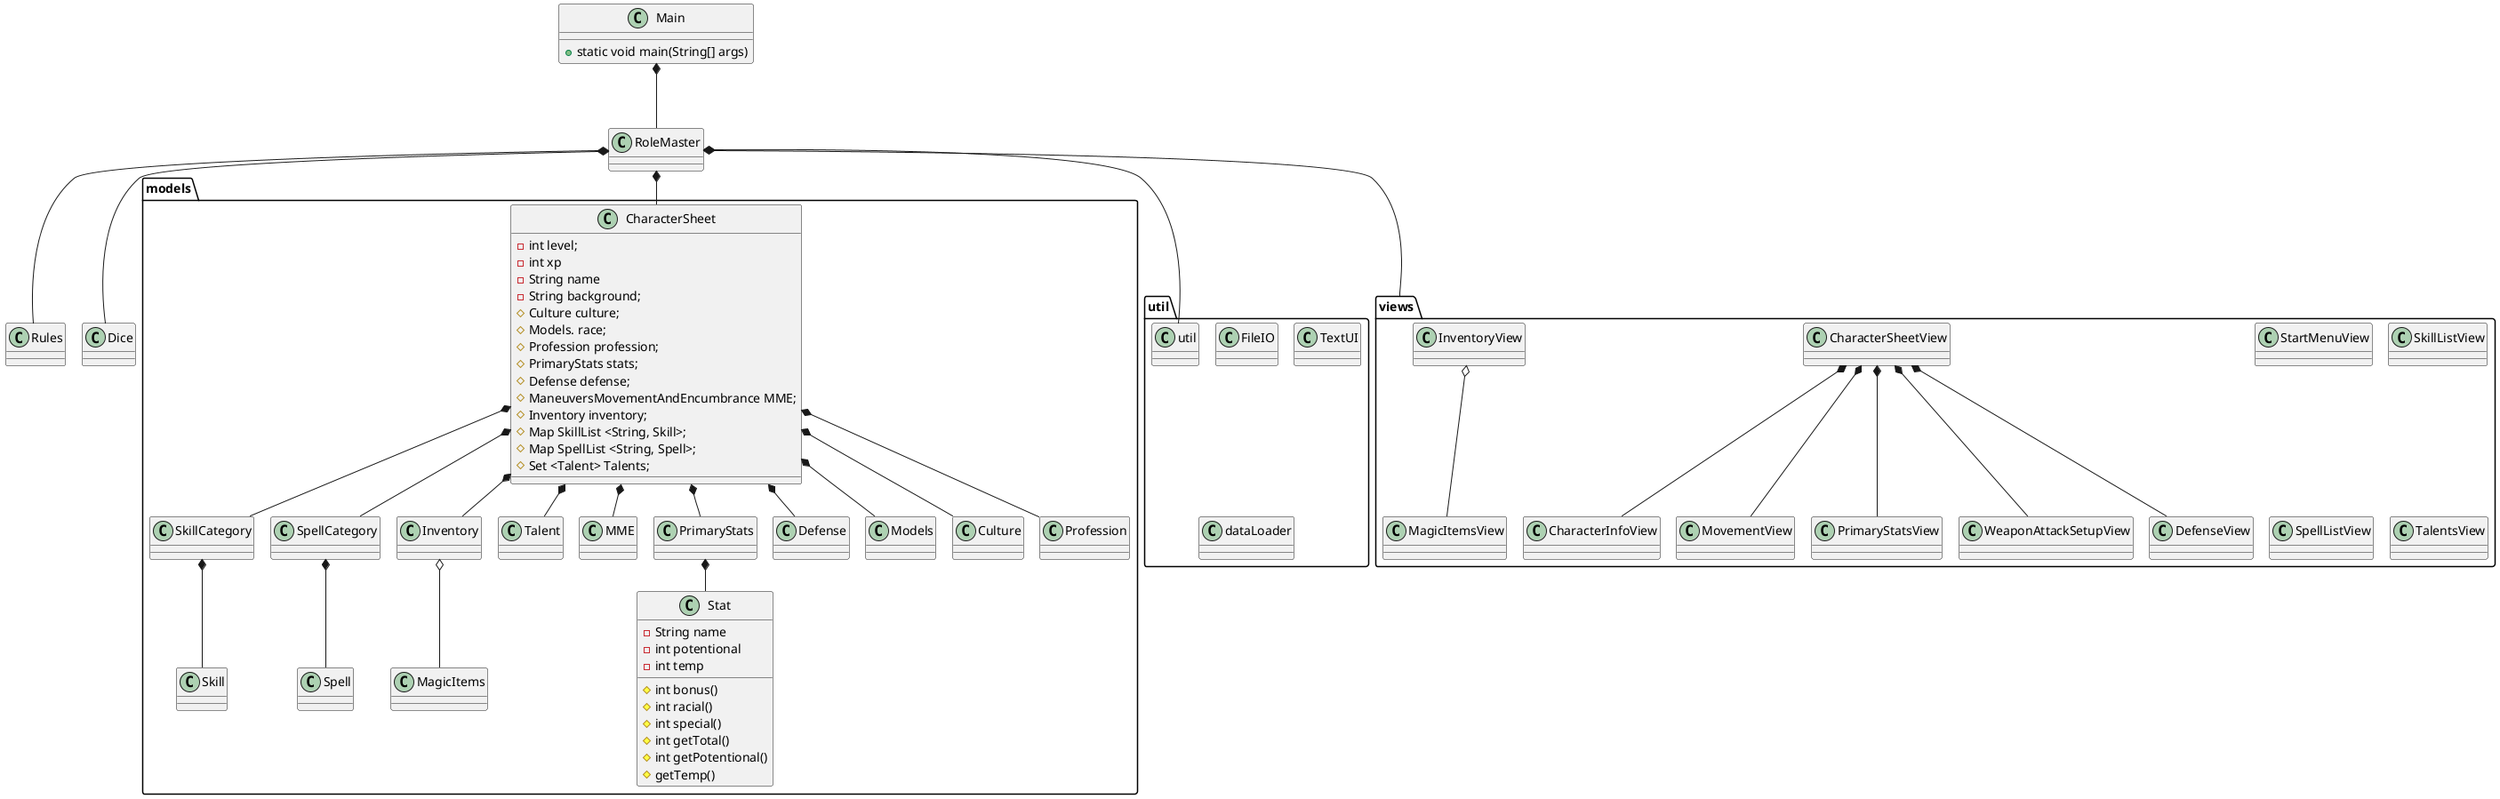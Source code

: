 @startuml
'https://plantuml.com/class-diagram
!pragma layout smetana


Class Main{
+static void main(String[] args)
}


Class RoleMaster{}

Class Rules{}
Class Dice{}

package views{
Class StartMenuView{}
Class CharacterSheetView{}
Class CharacterInfoView{}
Class SkillListView{}
Class SpellListView{}
Class InventoryView{}
Class TalentsView{}
Class MovementView{}
Class PrimaryStatsView{}
Class WeaponAttackSetupView{}
Class DefenseView{}
Class MagicItemsView{}
}
CharacterSheetView *-- CharacterInfoView
CharacterSheetView *-- PrimaryStatsView
CharacterSheetView *-- MovementView
CharacterSheetView *-- WeaponAttackSetupView
CharacterSheetView *-- DefenseView
InventoryView o-- MagicItemsView

package models{
Class CharacterSheet{
- int level;
- int xp
- String name
- String background;
# Culture culture;
# Models. race;
# Profession profession;
# PrimaryStats stats;
# Defense defense;
# ManeuversMovementAndEncumbrance MME;
# Inventory inventory;
# Map SkillList <String, Skill>;
# Map SpellList <String, Spell>;
# Set <Talent> Talents;
}

Class Skill{}
Class SkillCategory{}
Class Spell{}
Class SpellCategory{}
Class Inventory{}
Class Talent{}
Class MME{}
Class PrimaryStats{}
Class Defense{}
Class MagicItems{}
Class Models.{}
Class Culture{}
Class Profession{}
Class Stat{
- String name
- int potentional
- int temp
# int bonus()
# int racial()
# int special()
# int getTotal()
# int getPotentional()
# getTemp()
}
}

CharacterSheet *-- PrimaryStats
CharacterSheet *-- MME
CharacterSheet *-- Defense
Inventory o-- MagicItems
CharacterSheet *-- Talent
CharacterSheet *-- SkillCategory
SkillCategory *-- Skill
CharacterSheet *-- SpellCategory
SpellCategory *-- Spell
CharacterSheet *-- Inventory
CharacterSheet *-- Models
CharacterSheet *-- Culture
CharacterSheet *-- Profession
PrimaryStats *-- Stat


package util {
    Class FileIO{}
    Class TextUI{}
    Class dataLoader{}

Main *--- RoleMaster
RoleMaster *-- CharacterSheet
RoleMaster *-- views
RoleMaster *-- Dice
RoleMaster *-- util
RoleMaster *-- Rules
@enduml

implements ..|>
extends <|-- (is-a)
composition *-- (must-have)
Aggregation o-- (can-have)
Associering <--
